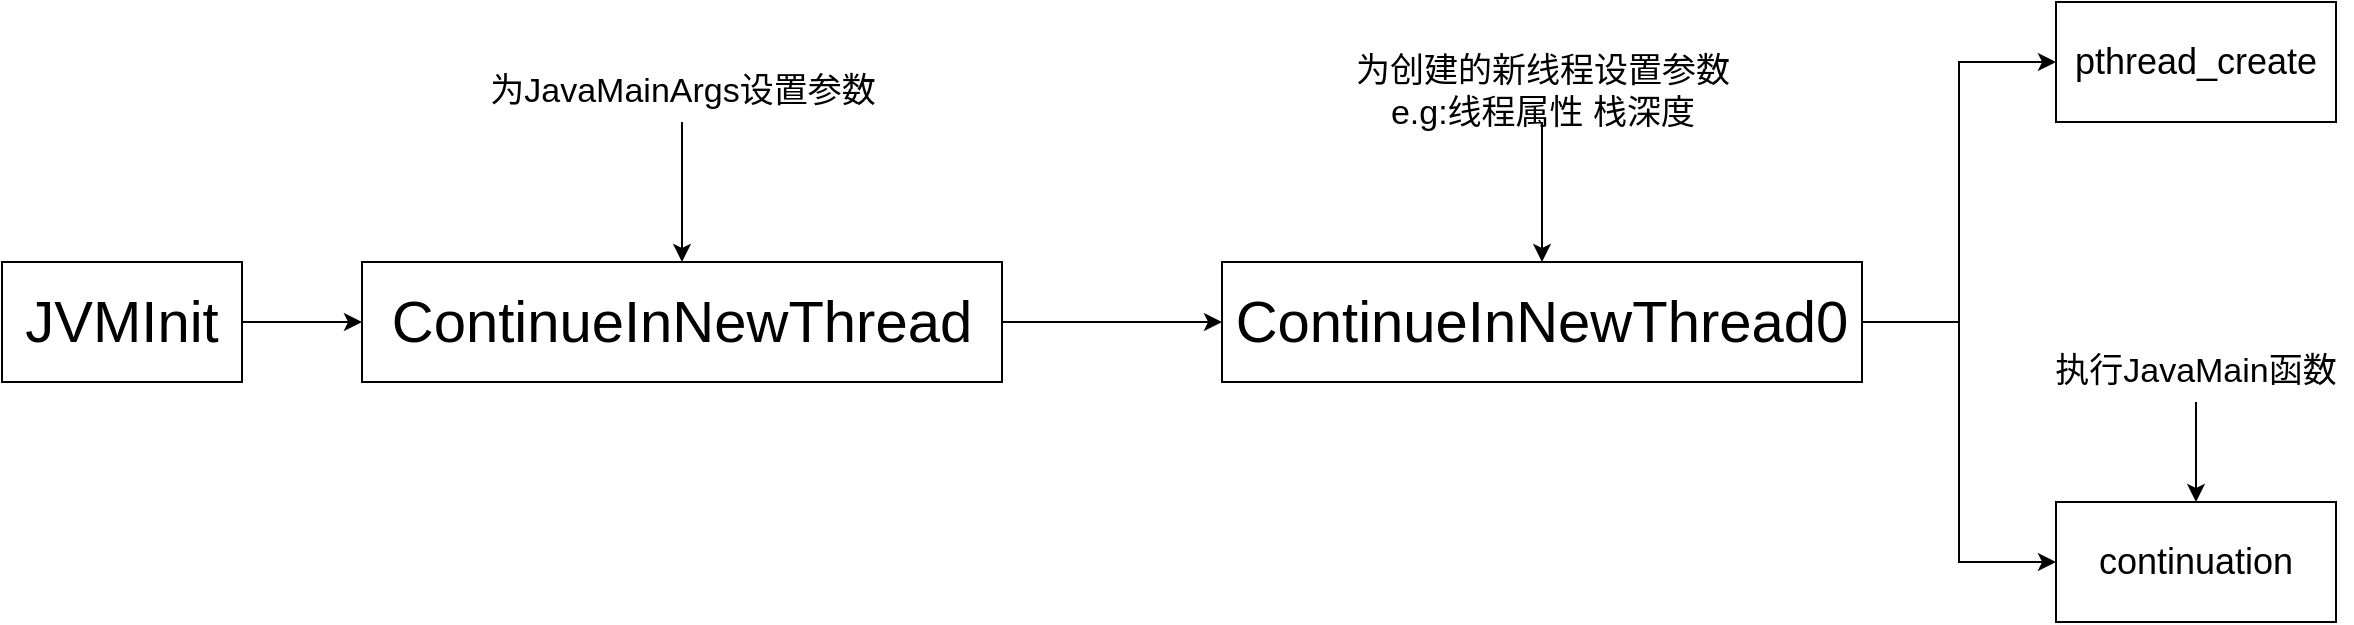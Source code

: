 <mxfile version="21.8.0" type="github">
  <diagram name="第 1 页" id="9kgtrqsV56zSpUYmBgJo">
    <mxGraphModel dx="2261" dy="764" grid="1" gridSize="10" guides="1" tooltips="1" connect="1" arrows="1" fold="1" page="1" pageScale="1" pageWidth="827" pageHeight="1169" math="0" shadow="0">
      <root>
        <mxCell id="0" />
        <mxCell id="1" parent="0" />
        <mxCell id="5vaN2xRETK-o-afHIxtq-3" style="edgeStyle=orthogonalEdgeStyle;rounded=0;orthogonalLoop=1;jettySize=auto;html=1;exitX=1;exitY=0.5;exitDx=0;exitDy=0;" edge="1" parent="1" source="5vaN2xRETK-o-afHIxtq-1" target="5vaN2xRETK-o-afHIxtq-2">
          <mxGeometry relative="1" as="geometry" />
        </mxCell>
        <mxCell id="5vaN2xRETK-o-afHIxtq-1" value="&lt;font style=&quot;font-size: 29px;&quot;&gt;JVMInit&lt;/font&gt;" style="rounded=0;whiteSpace=wrap;html=1;" vertex="1" parent="1">
          <mxGeometry x="-200" y="250" width="120" height="60" as="geometry" />
        </mxCell>
        <mxCell id="5vaN2xRETK-o-afHIxtq-5" style="edgeStyle=orthogonalEdgeStyle;rounded=0;orthogonalLoop=1;jettySize=auto;html=1;exitX=1;exitY=0.5;exitDx=0;exitDy=0;" edge="1" parent="1" source="5vaN2xRETK-o-afHIxtq-2" target="5vaN2xRETK-o-afHIxtq-4">
          <mxGeometry relative="1" as="geometry" />
        </mxCell>
        <mxCell id="5vaN2xRETK-o-afHIxtq-2" value="&lt;font style=&quot;font-size: 29px;&quot;&gt;ContinueInNewThread&lt;/font&gt;" style="rounded=0;whiteSpace=wrap;html=1;" vertex="1" parent="1">
          <mxGeometry x="-20" y="250" width="320" height="60" as="geometry" />
        </mxCell>
        <mxCell id="5vaN2xRETK-o-afHIxtq-7" style="edgeStyle=orthogonalEdgeStyle;rounded=0;orthogonalLoop=1;jettySize=auto;html=1;exitX=1;exitY=0.5;exitDx=0;exitDy=0;entryX=0;entryY=0.5;entryDx=0;entryDy=0;" edge="1" parent="1" source="5vaN2xRETK-o-afHIxtq-4" target="5vaN2xRETK-o-afHIxtq-6">
          <mxGeometry relative="1" as="geometry" />
        </mxCell>
        <mxCell id="5vaN2xRETK-o-afHIxtq-9" style="edgeStyle=orthogonalEdgeStyle;rounded=0;orthogonalLoop=1;jettySize=auto;html=1;exitX=1;exitY=0.5;exitDx=0;exitDy=0;entryX=0;entryY=0.5;entryDx=0;entryDy=0;" edge="1" parent="1" source="5vaN2xRETK-o-afHIxtq-4" target="5vaN2xRETK-o-afHIxtq-8">
          <mxGeometry relative="1" as="geometry" />
        </mxCell>
        <mxCell id="5vaN2xRETK-o-afHIxtq-4" value="&lt;font style=&quot;font-size: 29px;&quot;&gt;ContinueInNewThread0&lt;/font&gt;" style="rounded=0;whiteSpace=wrap;html=1;" vertex="1" parent="1">
          <mxGeometry x="410" y="250" width="320" height="60" as="geometry" />
        </mxCell>
        <mxCell id="5vaN2xRETK-o-afHIxtq-6" value="&lt;font style=&quot;font-size: 18px;&quot;&gt;pthread_create&lt;/font&gt;" style="rounded=0;whiteSpace=wrap;html=1;" vertex="1" parent="1">
          <mxGeometry x="827" y="120" width="140" height="60" as="geometry" />
        </mxCell>
        <mxCell id="5vaN2xRETK-o-afHIxtq-8" value="&lt;font style=&quot;font-size: 18px;&quot;&gt;continuation&lt;/font&gt;" style="rounded=0;whiteSpace=wrap;html=1;" vertex="1" parent="1">
          <mxGeometry x="827" y="370" width="140" height="60" as="geometry" />
        </mxCell>
        <mxCell id="5vaN2xRETK-o-afHIxtq-11" style="edgeStyle=orthogonalEdgeStyle;rounded=0;orthogonalLoop=1;jettySize=auto;html=1;exitX=0.5;exitY=1;exitDx=0;exitDy=0;" edge="1" parent="1" source="5vaN2xRETK-o-afHIxtq-10" target="5vaN2xRETK-o-afHIxtq-2">
          <mxGeometry relative="1" as="geometry" />
        </mxCell>
        <mxCell id="5vaN2xRETK-o-afHIxtq-10" value="&lt;font style=&quot;font-size: 17px;&quot;&gt;为JavaMainArgs设置参数&lt;/font&gt;" style="text;html=1;strokeColor=none;fillColor=none;align=center;verticalAlign=middle;whiteSpace=wrap;rounded=0;" vertex="1" parent="1">
          <mxGeometry x="37.5" y="150" width="205" height="30" as="geometry" />
        </mxCell>
        <mxCell id="5vaN2xRETK-o-afHIxtq-13" style="edgeStyle=orthogonalEdgeStyle;rounded=0;orthogonalLoop=1;jettySize=auto;html=1;exitX=0.5;exitY=1;exitDx=0;exitDy=0;" edge="1" parent="1" source="5vaN2xRETK-o-afHIxtq-12" target="5vaN2xRETK-o-afHIxtq-4">
          <mxGeometry relative="1" as="geometry" />
        </mxCell>
        <mxCell id="5vaN2xRETK-o-afHIxtq-12" value="&lt;font style=&quot;font-size: 17px;&quot;&gt;为创建的新线程设置参数e.g:线程属性 栈深度&lt;/font&gt;" style="text;html=1;strokeColor=none;fillColor=none;align=center;verticalAlign=middle;whiteSpace=wrap;rounded=0;" vertex="1" parent="1">
          <mxGeometry x="467.5" y="150" width="205" height="30" as="geometry" />
        </mxCell>
        <mxCell id="5vaN2xRETK-o-afHIxtq-16" style="edgeStyle=orthogonalEdgeStyle;rounded=0;orthogonalLoop=1;jettySize=auto;html=1;exitX=0.5;exitY=1;exitDx=0;exitDy=0;" edge="1" parent="1" source="5vaN2xRETK-o-afHIxtq-14" target="5vaN2xRETK-o-afHIxtq-8">
          <mxGeometry relative="1" as="geometry" />
        </mxCell>
        <mxCell id="5vaN2xRETK-o-afHIxtq-14" value="&lt;font style=&quot;font-size: 17px;&quot;&gt;执行JavaMain函数&lt;/font&gt;" style="text;html=1;strokeColor=none;fillColor=none;align=center;verticalAlign=middle;whiteSpace=wrap;rounded=0;" vertex="1" parent="1">
          <mxGeometry x="819.25" y="290" width="155.5" height="30" as="geometry" />
        </mxCell>
      </root>
    </mxGraphModel>
  </diagram>
</mxfile>
